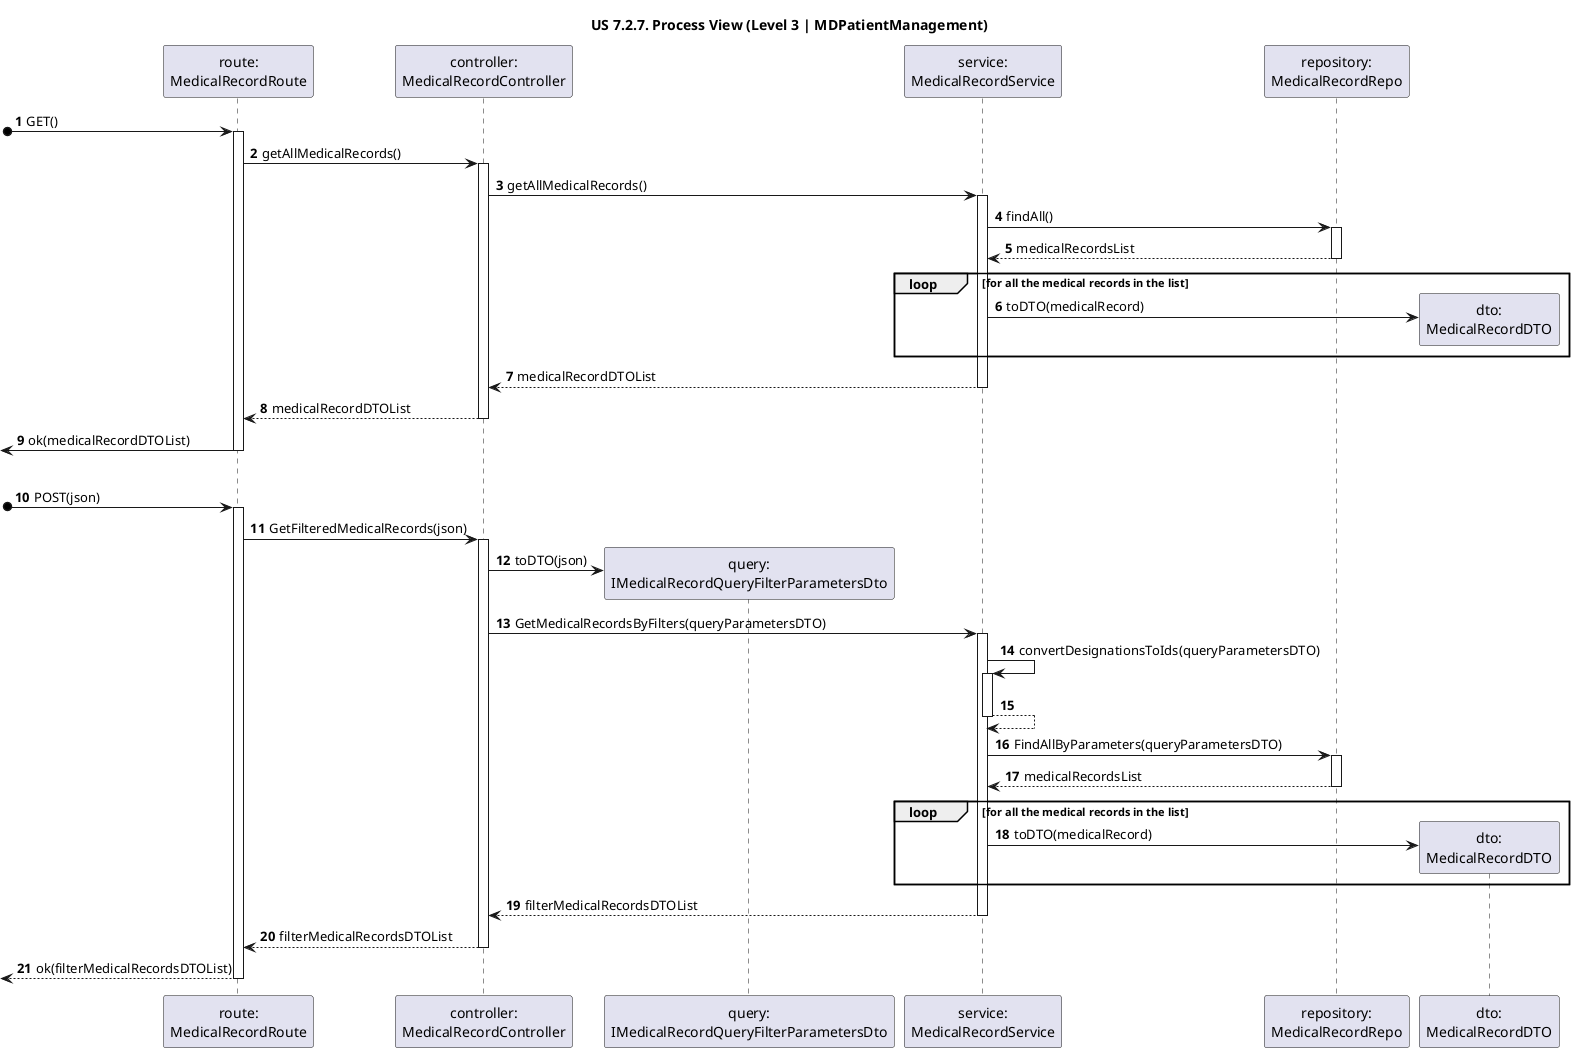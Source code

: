 @startuml
'https://plantuml.com/sequence-diagram

title "US 7.2.7. Process View (Level 3 | MDPatientManagement)"

autonumber

participant "route:\nMedicalRecordRoute" as ROUTE
participant "controller:\nMedicalRecordController" as CTRL
participant "query:\nIMedicalRecordQueryFilterParametersDto" as QueryDTO

participant "service:\nMedicalRecordService" as SER
participant "repository:\nMedicalRecordRepo" as REPO
participant "dto:\nMedicalRecordDTO" as DTO

[o-> ROUTE : GET()
activate ROUTE

ROUTE -> CTRL : getAllMedicalRecords()
activate CTRL

CTRL -> SER : getAllMedicalRecords()
activate SER

SER -> REPO : findAll()
activate REPO

REPO --> SER : medicalRecordsList
deactivate REPO

loop for all the medical records in the list
    SER -> DTO ** : toDTO(medicalRecord)
end loop

SER --> CTRL : medicalRecordDTOList
deactivate SER

CTRL --> ROUTE : medicalRecordDTOList
deactivate CTRL

<- ROUTE : ok(medicalRecordDTOList)
deactivate ROUTE

|||

[o-> ROUTE : POST(json)
activate ROUTE

ROUTE -> CTRL : GetFilteredMedicalRecords(json)
activate CTRL

CTRL -> QueryDTO ** : toDTO(json)

CTRL -> SER : GetMedicalRecordsByFilters(queryParametersDTO)
activate SER

SER -> SER : convertDesignationsToIds(queryParametersDTO)
activate SER
SER --> SER :
deactivate SER

SER -> REPO : FindAllByParameters(queryParametersDTO)
activate REPO

REPO --> SER : medicalRecordsList
deactivate REPO

    loop for all the medical records in the list
        SER -> DTO ** : toDTO(medicalRecord)
    end loop

SER --> CTRL : filterMedicalRecordsDTOList
deactivate SER

CTRL --> ROUTE : filterMedicalRecordsDTOList
deactivate CTRL

<-- ROUTE : ok(filterMedicalRecordsDTOList)
deactivate ROUTE

@enduml